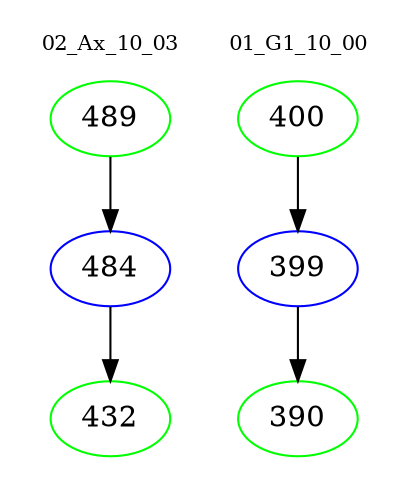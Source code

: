 digraph{
subgraph cluster_0 {
color = white
label = "02_Ax_10_03";
fontsize=10;
T0_489 [label="489", color="green"]
T0_489 -> T0_484 [color="black"]
T0_484 [label="484", color="blue"]
T0_484 -> T0_432 [color="black"]
T0_432 [label="432", color="green"]
}
subgraph cluster_1 {
color = white
label = "01_G1_10_00";
fontsize=10;
T1_400 [label="400", color="green"]
T1_400 -> T1_399 [color="black"]
T1_399 [label="399", color="blue"]
T1_399 -> T1_390 [color="black"]
T1_390 [label="390", color="green"]
}
}
